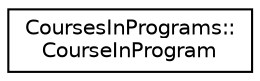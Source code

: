digraph "Graphical Class Hierarchy"
{
 // LATEX_PDF_SIZE
  edge [fontname="Helvetica",fontsize="10",labelfontname="Helvetica",labelfontsize="10"];
  node [fontname="Helvetica",fontsize="10",shape=record];
  rankdir="LR";
  Node0 [label="CoursesInPrograms::\lCourseInProgram",height=0.2,width=0.4,color="black", fillcolor="white", style="filled",URL="$struct_courses_in_programs_1_1_course_in_program.html",tooltip=" "];
}
